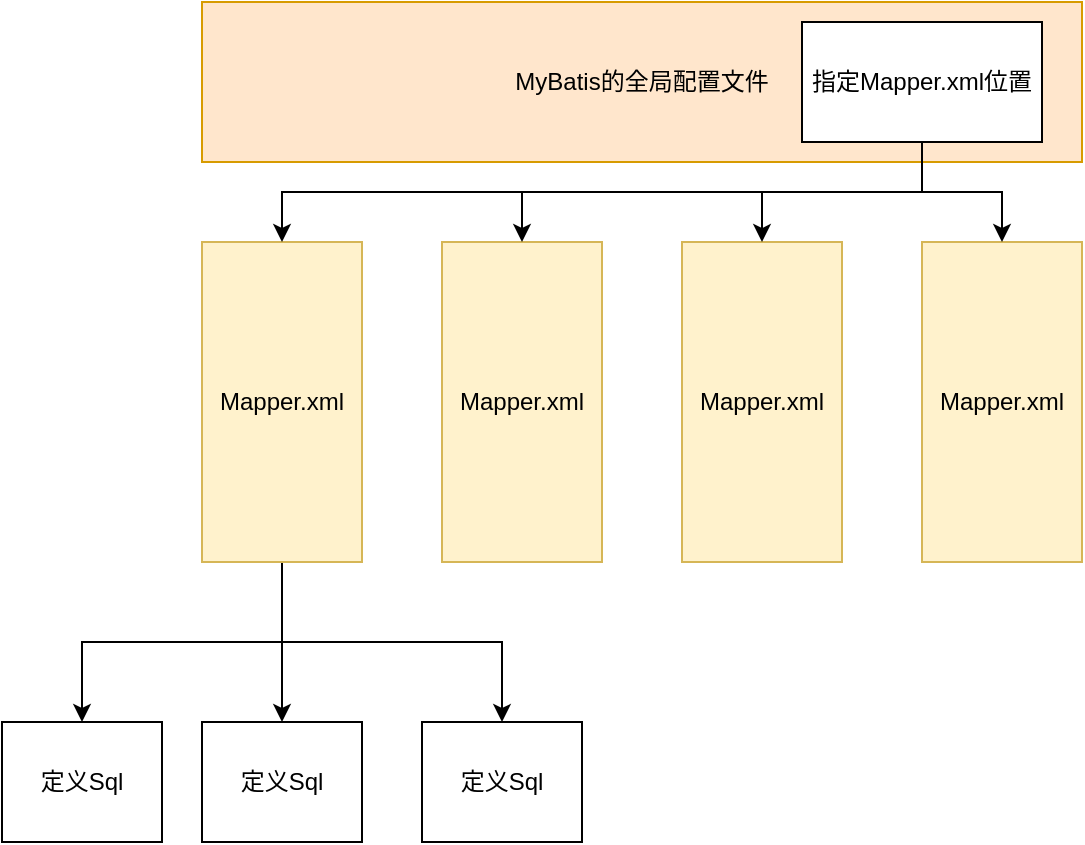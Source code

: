 <mxfile version="26.0.16" pages="2">
  <diagram name="第 1 页" id="5miBzn5IhGj-78qeB_3G">
    <mxGraphModel dx="1036" dy="614" grid="1" gridSize="10" guides="1" tooltips="1" connect="1" arrows="1" fold="1" page="1" pageScale="1" pageWidth="827" pageHeight="1169" math="0" shadow="0">
      <root>
        <mxCell id="0" />
        <mxCell id="1" parent="0" />
        <mxCell id="8sgK8xxj6R98qsfkV76q-8" value="MyBatis的全局配置文件" style="rounded=0;whiteSpace=wrap;html=1;fillColor=#ffe6cc;strokeColor=#d79b00;" vertex="1" parent="1">
          <mxGeometry x="200" y="120" width="440" height="80" as="geometry" />
        </mxCell>
        <mxCell id="8sgK8xxj6R98qsfkV76q-19" style="edgeStyle=orthogonalEdgeStyle;rounded=0;orthogonalLoop=1;jettySize=auto;html=1;exitX=0.5;exitY=1;exitDx=0;exitDy=0;" edge="1" parent="1" source="8sgK8xxj6R98qsfkV76q-9" target="8sgK8xxj6R98qsfkV76q-18">
          <mxGeometry relative="1" as="geometry" />
        </mxCell>
        <mxCell id="8sgK8xxj6R98qsfkV76q-22" style="edgeStyle=orthogonalEdgeStyle;rounded=0;orthogonalLoop=1;jettySize=auto;html=1;exitX=0.5;exitY=1;exitDx=0;exitDy=0;" edge="1" parent="1" source="8sgK8xxj6R98qsfkV76q-9" target="8sgK8xxj6R98qsfkV76q-20">
          <mxGeometry relative="1" as="geometry" />
        </mxCell>
        <mxCell id="8sgK8xxj6R98qsfkV76q-23" style="edgeStyle=orthogonalEdgeStyle;rounded=0;orthogonalLoop=1;jettySize=auto;html=1;exitX=0.5;exitY=1;exitDx=0;exitDy=0;entryX=0.5;entryY=0;entryDx=0;entryDy=0;" edge="1" parent="1" source="8sgK8xxj6R98qsfkV76q-9" target="8sgK8xxj6R98qsfkV76q-21">
          <mxGeometry relative="1" as="geometry" />
        </mxCell>
        <mxCell id="8sgK8xxj6R98qsfkV76q-9" value="Mapper.xml" style="rounded=0;whiteSpace=wrap;html=1;fillColor=#fff2cc;strokeColor=#d6b656;" vertex="1" parent="1">
          <mxGeometry x="200" y="240" width="80" height="160" as="geometry" />
        </mxCell>
        <mxCell id="8sgK8xxj6R98qsfkV76q-10" value="Mapper.xml" style="rounded=0;whiteSpace=wrap;html=1;fillColor=#fff2cc;strokeColor=#d6b656;" vertex="1" parent="1">
          <mxGeometry x="320" y="240" width="80" height="160" as="geometry" />
        </mxCell>
        <mxCell id="8sgK8xxj6R98qsfkV76q-11" value="Mapper.xml" style="rounded=0;whiteSpace=wrap;html=1;fillColor=#fff2cc;strokeColor=#d6b656;" vertex="1" parent="1">
          <mxGeometry x="440" y="240" width="80" height="160" as="geometry" />
        </mxCell>
        <mxCell id="8sgK8xxj6R98qsfkV76q-12" value="Mapper.xml" style="rounded=0;whiteSpace=wrap;html=1;fillColor=#fff2cc;strokeColor=#d6b656;" vertex="1" parent="1">
          <mxGeometry x="560" y="240" width="80" height="160" as="geometry" />
        </mxCell>
        <mxCell id="8sgK8xxj6R98qsfkV76q-14" style="edgeStyle=orthogonalEdgeStyle;rounded=0;orthogonalLoop=1;jettySize=auto;html=1;exitX=0.5;exitY=1;exitDx=0;exitDy=0;entryX=0.5;entryY=0;entryDx=0;entryDy=0;" edge="1" parent="1" source="8sgK8xxj6R98qsfkV76q-13" target="8sgK8xxj6R98qsfkV76q-9">
          <mxGeometry relative="1" as="geometry" />
        </mxCell>
        <mxCell id="8sgK8xxj6R98qsfkV76q-15" style="edgeStyle=orthogonalEdgeStyle;rounded=0;orthogonalLoop=1;jettySize=auto;html=1;exitX=0.5;exitY=1;exitDx=0;exitDy=0;entryX=0.5;entryY=0;entryDx=0;entryDy=0;" edge="1" parent="1" source="8sgK8xxj6R98qsfkV76q-13" target="8sgK8xxj6R98qsfkV76q-10">
          <mxGeometry relative="1" as="geometry">
            <mxPoint x="510" y="210" as="targetPoint" />
          </mxGeometry>
        </mxCell>
        <mxCell id="8sgK8xxj6R98qsfkV76q-16" style="edgeStyle=orthogonalEdgeStyle;rounded=0;orthogonalLoop=1;jettySize=auto;html=1;exitX=0.5;exitY=1;exitDx=0;exitDy=0;entryX=0.5;entryY=0;entryDx=0;entryDy=0;" edge="1" parent="1" source="8sgK8xxj6R98qsfkV76q-13" target="8sgK8xxj6R98qsfkV76q-11">
          <mxGeometry relative="1" as="geometry" />
        </mxCell>
        <mxCell id="8sgK8xxj6R98qsfkV76q-17" style="edgeStyle=orthogonalEdgeStyle;rounded=0;orthogonalLoop=1;jettySize=auto;html=1;exitX=0.5;exitY=1;exitDx=0;exitDy=0;entryX=0.5;entryY=0;entryDx=0;entryDy=0;" edge="1" parent="1" source="8sgK8xxj6R98qsfkV76q-13" target="8sgK8xxj6R98qsfkV76q-12">
          <mxGeometry relative="1" as="geometry" />
        </mxCell>
        <mxCell id="8sgK8xxj6R98qsfkV76q-13" value="指定Mapper.xml位置" style="rounded=0;whiteSpace=wrap;html=1;" vertex="1" parent="1">
          <mxGeometry x="500" y="130" width="120" height="60" as="geometry" />
        </mxCell>
        <mxCell id="8sgK8xxj6R98qsfkV76q-18" value="定义Sql" style="rounded=0;whiteSpace=wrap;html=1;" vertex="1" parent="1">
          <mxGeometry x="100" y="480" width="80" height="60" as="geometry" />
        </mxCell>
        <mxCell id="8sgK8xxj6R98qsfkV76q-20" value="定义Sql" style="rounded=0;whiteSpace=wrap;html=1;" vertex="1" parent="1">
          <mxGeometry x="200" y="480" width="80" height="60" as="geometry" />
        </mxCell>
        <mxCell id="8sgK8xxj6R98qsfkV76q-21" value="定义Sql" style="rounded=0;whiteSpace=wrap;html=1;" vertex="1" parent="1">
          <mxGeometry x="310" y="480" width="80" height="60" as="geometry" />
        </mxCell>
      </root>
    </mxGraphModel>
  </diagram>
  <diagram id="V6UcOfKeIE0CFYwE5wmX" name="第 2 页">
    <mxGraphModel dx="1036" dy="614" grid="1" gridSize="10" guides="1" tooltips="1" connect="1" arrows="1" fold="1" page="1" pageScale="1" pageWidth="827" pageHeight="1169" math="0" shadow="0">
      <root>
        <mxCell id="0" />
        <mxCell id="1" parent="0" />
        <mxCell id="oyM0QYxxamyhifWN7eoF-51" value="&lt;span style=&quot;color: rgba(0, 0, 0, 0); font-family: monospace; font-size: 0px; text-align: start; text-wrap-mode: nowrap;&quot;&gt;%3CmxGraphModel%3E%3Croot%3E%3CmxCell%20id%3D%220%22%2F%3E%3CmxCell%20id%3D%221%22%20parent%3D%220%22%2F%3E%3CmxCell%20id%3D%222%22%20value%3D%22%26lt%3Bspan%20style%3D%26quot%3Btext-wrap-mode%3A%20wrap%3B%26quot%3B%26gt%3BMixedSqlNode%26lt%3B%2Fspan%26gt%3B%22%20style%3D%22text%3Bhtml%3D1%3Balign%3Dcenter%3BverticalAlign%3Dmiddle%3Bresizable%3D0%3Bpoints%3D%5B%5D%3Bautosize%3D1%3BstrokeColor%3Dnone%3BfillColor%3Dnone%3BfontStyle%3D1%22%20vertex%3D%221%22%20parent%3D%221%22%3E%3CmxGeometry%20x%3D%2295%22%20y%3D%22425%22%20width%3D%22100%22%20height%3D%2230%22%20as%3D%22geometry%22%2F%3E%3C%2FmxCell%3E%3C%2Froot%3E%3C%2FmxGraphModel%3E&lt;/span&gt;" style="rounded=0;whiteSpace=wrap;html=1;fillColor=#ffe6cc;strokeColor=#d79b00;" vertex="1" parent="1">
          <mxGeometry x="615" y="425" width="275" height="130" as="geometry" />
        </mxCell>
        <mxCell id="oyM0QYxxamyhifWN7eoF-46" value="" style="rounded=0;whiteSpace=wrap;html=1;fillColor=#ffe6cc;strokeColor=#d79b00;" vertex="1" parent="1">
          <mxGeometry x="200" y="600" width="200" height="130" as="geometry" />
        </mxCell>
        <mxCell id="oyM0QYxxamyhifWN7eoF-38" value="&lt;span style=&quot;color: rgba(0, 0, 0, 0); font-family: monospace; font-size: 0px; text-align: start; text-wrap-mode: nowrap;&quot;&gt;%3CmxGraphModel%3E%3Croot%3E%3CmxCell%20id%3D%220%22%2F%3E%3CmxCell%20id%3D%221%22%20parent%3D%220%22%2F%3E%3CmxCell%20id%3D%222%22%20value%3D%22%26lt%3Bspan%20style%3D%26quot%3Btext-wrap-mode%3A%20wrap%3B%26quot%3B%26gt%3BMixedSqlNode%26lt%3B%2Fspan%26gt%3B%22%20style%3D%22text%3Bhtml%3D1%3Balign%3Dcenter%3BverticalAlign%3Dmiddle%3Bresizable%3D0%3Bpoints%3D%5B%5D%3Bautosize%3D1%3BstrokeColor%3Dnone%3BfillColor%3Dnone%3BfontStyle%3D1%22%20vertex%3D%221%22%20parent%3D%221%22%3E%3CmxGeometry%20x%3D%2295%22%20y%3D%22425%22%20width%3D%22100%22%20height%3D%2230%22%20as%3D%22geometry%22%2F%3E%3C%2FmxCell%3E%3C%2Froot%3E%3C%2FmxGraphModel%3E&lt;/span&gt;" style="rounded=0;whiteSpace=wrap;html=1;fillColor=#ffe6cc;strokeColor=#d79b00;" vertex="1" parent="1">
          <mxGeometry x="95" y="420" width="410" height="130" as="geometry" />
        </mxCell>
        <mxCell id="oyM0QYxxamyhifWN7eoF-1" value="SELECT * FROM" style="rounded=0;whiteSpace=wrap;html=1;" vertex="1" parent="1">
          <mxGeometry x="120" y="280" width="120" height="80" as="geometry" />
        </mxCell>
        <mxCell id="oyM0QYxxamyhifWN7eoF-40" style="edgeStyle=orthogonalEdgeStyle;rounded=0;orthogonalLoop=1;jettySize=auto;html=1;exitX=0.5;exitY=1;exitDx=0;exitDy=0;entryX=0.5;entryY=0;entryDx=0;entryDy=0;" edge="1" parent="1" source="oyM0QYxxamyhifWN7eoF-2" target="oyM0QYxxamyhifWN7eoF-38">
          <mxGeometry relative="1" as="geometry" />
        </mxCell>
        <mxCell id="oyM0QYxxamyhifWN7eoF-2" value="whereSqlNode" style="rounded=0;whiteSpace=wrap;html=1;" vertex="1" parent="1">
          <mxGeometry x="240" y="280" width="120" height="80" as="geometry" />
        </mxCell>
        <mxCell id="oyM0QYxxamyhifWN7eoF-3" value="\n" style="rounded=0;whiteSpace=wrap;html=1;" vertex="1" parent="1">
          <mxGeometry x="360" y="280" width="400" height="80" as="geometry" />
        </mxCell>
        <mxCell id="oyM0QYxxamyhifWN7eoF-52" style="edgeStyle=orthogonalEdgeStyle;rounded=0;orthogonalLoop=1;jettySize=auto;html=1;exitX=0.5;exitY=1;exitDx=0;exitDy=0;" edge="1" parent="1" source="oyM0QYxxamyhifWN7eoF-4" target="oyM0QYxxamyhifWN7eoF-51">
          <mxGeometry relative="1" as="geometry" />
        </mxCell>
        <mxCell id="oyM0QYxxamyhifWN7eoF-4" value="choose" style="rounded=0;whiteSpace=wrap;html=1;" vertex="1" parent="1">
          <mxGeometry x="760" y="280" width="120" height="80" as="geometry" />
        </mxCell>
        <mxCell id="oyM0QYxxamyhifWN7eoF-5" value="\n" style="rounded=0;whiteSpace=wrap;html=1;" vertex="1" parent="1">
          <mxGeometry x="880" y="280" width="120" height="80" as="geometry" />
        </mxCell>
        <mxCell id="oyM0QYxxamyhifWN7eoF-7" style="edgeStyle=orthogonalEdgeStyle;rounded=0;orthogonalLoop=1;jettySize=auto;html=1;exitX=0.5;exitY=1;exitDx=0;exitDy=0;" edge="1" parent="1" source="oyM0QYxxamyhifWN7eoF-6" target="oyM0QYxxamyhifWN7eoF-1">
          <mxGeometry relative="1" as="geometry" />
        </mxCell>
        <mxCell id="oyM0QYxxamyhifWN7eoF-10" style="edgeStyle=orthogonalEdgeStyle;rounded=0;orthogonalLoop=1;jettySize=auto;html=1;exitX=0.5;exitY=1;exitDx=0;exitDy=0;entryX=0.5;entryY=0;entryDx=0;entryDy=0;" edge="1" parent="1" source="oyM0QYxxamyhifWN7eoF-6" target="oyM0QYxxamyhifWN7eoF-4">
          <mxGeometry relative="1" as="geometry" />
        </mxCell>
        <mxCell id="oyM0QYxxamyhifWN7eoF-12" style="edgeStyle=orthogonalEdgeStyle;rounded=0;orthogonalLoop=1;jettySize=auto;html=1;exitX=0.5;exitY=1;exitDx=0;exitDy=0;entryX=0.5;entryY=0;entryDx=0;entryDy=0;" edge="1" parent="1" source="oyM0QYxxamyhifWN7eoF-6" target="oyM0QYxxamyhifWN7eoF-5">
          <mxGeometry relative="1" as="geometry" />
        </mxCell>
        <mxCell id="oyM0QYxxamyhifWN7eoF-49" style="edgeStyle=orthogonalEdgeStyle;rounded=0;orthogonalLoop=1;jettySize=auto;html=1;exitX=0.5;exitY=1;exitDx=0;exitDy=0;" edge="1" parent="1" source="oyM0QYxxamyhifWN7eoF-6" target="oyM0QYxxamyhifWN7eoF-3">
          <mxGeometry relative="1" as="geometry" />
        </mxCell>
        <mxCell id="oyM0QYxxamyhifWN7eoF-50" style="edgeStyle=orthogonalEdgeStyle;rounded=0;orthogonalLoop=1;jettySize=auto;html=1;exitX=0.5;exitY=1;exitDx=0;exitDy=0;entryX=0.5;entryY=0;entryDx=0;entryDy=0;" edge="1" parent="1" source="oyM0QYxxamyhifWN7eoF-6" target="oyM0QYxxamyhifWN7eoF-2">
          <mxGeometry relative="1" as="geometry" />
        </mxCell>
        <mxCell id="oyM0QYxxamyhifWN7eoF-6" value="SqlSource" style="rounded=0;whiteSpace=wrap;html=1;" vertex="1" parent="1">
          <mxGeometry x="480" y="80" width="160" height="80" as="geometry" />
        </mxCell>
        <mxCell id="oyM0QYxxamyhifWN7eoF-13" value="\n" style="rounded=0;whiteSpace=wrap;html=1;" vertex="1" parent="1">
          <mxGeometry x="115" y="455" width="120" height="80" as="geometry" />
        </mxCell>
        <mxCell id="oyM0QYxxamyhifWN7eoF-33" style="edgeStyle=orthogonalEdgeStyle;rounded=0;orthogonalLoop=1;jettySize=auto;html=1;exitX=0.5;exitY=1;exitDx=0;exitDy=0;" edge="1" parent="1" source="oyM0QYxxamyhifWN7eoF-14" target="oyM0QYxxamyhifWN7eoF-30">
          <mxGeometry relative="1" as="geometry" />
        </mxCell>
        <mxCell id="oyM0QYxxamyhifWN7eoF-14" value="ifSqlNode" style="rounded=0;whiteSpace=wrap;html=1;" vertex="1" parent="1">
          <mxGeometry x="235" y="455" width="120" height="80" as="geometry" />
        </mxCell>
        <mxCell id="oyM0QYxxamyhifWN7eoF-15" value="\n" style="rounded=0;whiteSpace=wrap;html=1;" vertex="1" parent="1">
          <mxGeometry x="355" y="455" width="120" height="80" as="geometry" />
        </mxCell>
        <mxCell id="oyM0QYxxamyhifWN7eoF-26" value="if" style="rounded=0;whiteSpace=wrap;html=1;" vertex="1" parent="1">
          <mxGeometry x="640" y="455" width="120" height="80" as="geometry" />
        </mxCell>
        <mxCell id="oyM0QYxxamyhifWN7eoF-27" value="\n" style="rounded=0;whiteSpace=wrap;html=1;" vertex="1" parent="1">
          <mxGeometry x="760" y="455" width="120" height="80" as="geometry" />
        </mxCell>
        <mxCell id="oyM0QYxxamyhifWN7eoF-61" style="edgeStyle=orthogonalEdgeStyle;rounded=0;orthogonalLoop=1;jettySize=auto;html=1;exitX=0.5;exitY=1;exitDx=0;exitDy=0;entryX=0.5;entryY=0;entryDx=0;entryDy=0;" edge="1" parent="1" source="oyM0QYxxamyhifWN7eoF-28" target="oyM0QYxxamyhifWN7eoF-57">
          <mxGeometry relative="1" as="geometry" />
        </mxCell>
        <mxCell id="oyM0QYxxamyhifWN7eoF-28" value="defaultSqlNode" style="rounded=0;whiteSpace=wrap;html=1;" vertex="1" parent="1">
          <mxGeometry x="890" y="455" width="120" height="80" as="geometry" />
        </mxCell>
        <mxCell id="oyM0QYxxamyhifWN7eoF-30" value="id = #{id}" style="rounded=0;whiteSpace=wrap;html=1;" vertex="1" parent="1">
          <mxGeometry x="235" y="635" width="120" height="80" as="geometry" />
        </mxCell>
        <mxCell id="oyM0QYxxamyhifWN7eoF-45" value="&lt;span style=&quot;text-wrap-mode: wrap;&quot;&gt;MixedSqlNode&lt;/span&gt;" style="text;html=1;align=center;verticalAlign=middle;resizable=0;points=[];autosize=1;strokeColor=none;fillColor=none;fontStyle=1" vertex="1" parent="1">
          <mxGeometry x="95" y="425" width="100" height="30" as="geometry" />
        </mxCell>
        <mxCell id="oyM0QYxxamyhifWN7eoF-47" value="&lt;span style=&quot;text-wrap-mode: wrap;&quot;&gt;MixedSqlNode&lt;/span&gt;" style="text;html=1;align=center;verticalAlign=middle;resizable=0;points=[];autosize=1;strokeColor=none;fillColor=none;fontStyle=1" vertex="1" parent="1">
          <mxGeometry x="200" y="600" width="100" height="30" as="geometry" />
        </mxCell>
        <mxCell id="oyM0QYxxamyhifWN7eoF-53" value="&lt;span style=&quot;text-wrap-mode: wrap;&quot;&gt;MixedSqlNode&lt;/span&gt;" style="text;html=1;align=center;verticalAlign=middle;resizable=0;points=[];autosize=1;strokeColor=none;fillColor=none;fontStyle=1" vertex="1" parent="1">
          <mxGeometry x="615" y="425" width="100" height="30" as="geometry" />
        </mxCell>
        <mxCell id="oyM0QYxxamyhifWN7eoF-54" value="" style="rounded=0;whiteSpace=wrap;html=1;fillColor=#ffe6cc;strokeColor=#d79b00;" vertex="1" parent="1">
          <mxGeometry x="600" y="610" width="200" height="130" as="geometry" />
        </mxCell>
        <mxCell id="oyM0QYxxamyhifWN7eoF-55" value="ORDER BY id ACS" style="rounded=0;whiteSpace=wrap;html=1;" vertex="1" parent="1">
          <mxGeometry x="635" y="645" width="120" height="80" as="geometry" />
        </mxCell>
        <mxCell id="oyM0QYxxamyhifWN7eoF-56" value="&lt;span style=&quot;text-wrap-mode: wrap;&quot;&gt;MixedSqlNode&lt;/span&gt;" style="text;html=1;align=center;verticalAlign=middle;resizable=0;points=[];autosize=1;strokeColor=none;fillColor=none;fontStyle=1" vertex="1" parent="1">
          <mxGeometry x="600" y="610" width="100" height="30" as="geometry" />
        </mxCell>
        <mxCell id="oyM0QYxxamyhifWN7eoF-57" value="" style="rounded=0;whiteSpace=wrap;html=1;fillColor=#ffe6cc;strokeColor=#d79b00;" vertex="1" parent="1">
          <mxGeometry x="850" y="610" width="200" height="130" as="geometry" />
        </mxCell>
        <mxCell id="oyM0QYxxamyhifWN7eoF-58" value="ORDER BY id DESC" style="rounded=0;whiteSpace=wrap;html=1;" vertex="1" parent="1">
          <mxGeometry x="885" y="645" width="120" height="80" as="geometry" />
        </mxCell>
        <mxCell id="oyM0QYxxamyhifWN7eoF-59" value="&lt;span style=&quot;text-wrap-mode: wrap;&quot;&gt;MixedSqlNode&lt;/span&gt;" style="text;html=1;align=center;verticalAlign=middle;resizable=0;points=[];autosize=1;strokeColor=none;fillColor=none;fontStyle=1" vertex="1" parent="1">
          <mxGeometry x="850" y="610" width="100" height="30" as="geometry" />
        </mxCell>
        <mxCell id="oyM0QYxxamyhifWN7eoF-60" style="edgeStyle=orthogonalEdgeStyle;rounded=0;orthogonalLoop=1;jettySize=auto;html=1;exitX=0.5;exitY=1;exitDx=0;exitDy=0;entryX=1.008;entryY=-0.02;entryDx=0;entryDy=0;entryPerimeter=0;" edge="1" parent="1" source="oyM0QYxxamyhifWN7eoF-26" target="oyM0QYxxamyhifWN7eoF-56">
          <mxGeometry relative="1" as="geometry" />
        </mxCell>
      </root>
    </mxGraphModel>
  </diagram>
</mxfile>
